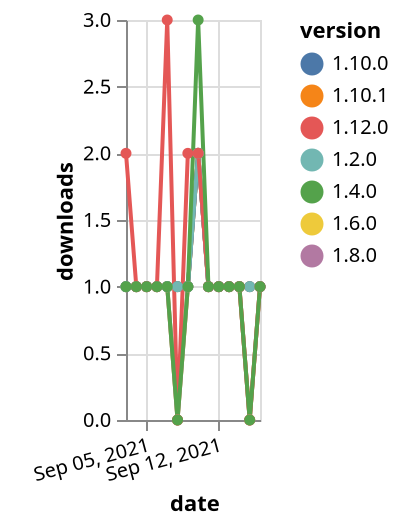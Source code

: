 {"$schema": "https://vega.github.io/schema/vega-lite/v5.json", "description": "A simple bar chart with embedded data.", "data": {"values": [{"date": "2021-09-03", "total": 202, "delta": 1, "version": "1.6.0"}, {"date": "2021-09-04", "total": 203, "delta": 1, "version": "1.6.0"}, {"date": "2021-09-05", "total": 204, "delta": 1, "version": "1.6.0"}, {"date": "2021-09-06", "total": 205, "delta": 1, "version": "1.6.0"}, {"date": "2021-09-07", "total": 206, "delta": 1, "version": "1.6.0"}, {"date": "2021-09-08", "total": 206, "delta": 0, "version": "1.6.0"}, {"date": "2021-09-09", "total": 207, "delta": 1, "version": "1.6.0"}, {"date": "2021-09-10", "total": 209, "delta": 2, "version": "1.6.0"}, {"date": "2021-09-11", "total": 210, "delta": 1, "version": "1.6.0"}, {"date": "2021-09-12", "total": 211, "delta": 1, "version": "1.6.0"}, {"date": "2021-09-13", "total": 212, "delta": 1, "version": "1.6.0"}, {"date": "2021-09-14", "total": 213, "delta": 1, "version": "1.6.0"}, {"date": "2021-09-15", "total": 213, "delta": 0, "version": "1.6.0"}, {"date": "2021-09-16", "total": 214, "delta": 1, "version": "1.6.0"}, {"date": "2021-09-03", "total": 136, "delta": 1, "version": "1.10.1"}, {"date": "2021-09-04", "total": 137, "delta": 1, "version": "1.10.1"}, {"date": "2021-09-05", "total": 138, "delta": 1, "version": "1.10.1"}, {"date": "2021-09-06", "total": 139, "delta": 1, "version": "1.10.1"}, {"date": "2021-09-07", "total": 140, "delta": 1, "version": "1.10.1"}, {"date": "2021-09-08", "total": 141, "delta": 1, "version": "1.10.1"}, {"date": "2021-09-09", "total": 142, "delta": 1, "version": "1.10.1"}, {"date": "2021-09-10", "total": 144, "delta": 2, "version": "1.10.1"}, {"date": "2021-09-11", "total": 145, "delta": 1, "version": "1.10.1"}, {"date": "2021-09-12", "total": 146, "delta": 1, "version": "1.10.1"}, {"date": "2021-09-13", "total": 147, "delta": 1, "version": "1.10.1"}, {"date": "2021-09-14", "total": 148, "delta": 1, "version": "1.10.1"}, {"date": "2021-09-15", "total": 149, "delta": 1, "version": "1.10.1"}, {"date": "2021-09-16", "total": 150, "delta": 1, "version": "1.10.1"}, {"date": "2021-09-03", "total": 169, "delta": 1, "version": "1.8.0"}, {"date": "2021-09-04", "total": 170, "delta": 1, "version": "1.8.0"}, {"date": "2021-09-05", "total": 171, "delta": 1, "version": "1.8.0"}, {"date": "2021-09-06", "total": 172, "delta": 1, "version": "1.8.0"}, {"date": "2021-09-07", "total": 173, "delta": 1, "version": "1.8.0"}, {"date": "2021-09-08", "total": 173, "delta": 0, "version": "1.8.0"}, {"date": "2021-09-09", "total": 174, "delta": 1, "version": "1.8.0"}, {"date": "2021-09-10", "total": 176, "delta": 2, "version": "1.8.0"}, {"date": "2021-09-11", "total": 177, "delta": 1, "version": "1.8.0"}, {"date": "2021-09-12", "total": 178, "delta": 1, "version": "1.8.0"}, {"date": "2021-09-13", "total": 179, "delta": 1, "version": "1.8.0"}, {"date": "2021-09-14", "total": 180, "delta": 1, "version": "1.8.0"}, {"date": "2021-09-15", "total": 180, "delta": 0, "version": "1.8.0"}, {"date": "2021-09-16", "total": 181, "delta": 1, "version": "1.8.0"}, {"date": "2021-09-03", "total": 158, "delta": 1, "version": "1.10.0"}, {"date": "2021-09-04", "total": 159, "delta": 1, "version": "1.10.0"}, {"date": "2021-09-05", "total": 160, "delta": 1, "version": "1.10.0"}, {"date": "2021-09-06", "total": 161, "delta": 1, "version": "1.10.0"}, {"date": "2021-09-07", "total": 162, "delta": 1, "version": "1.10.0"}, {"date": "2021-09-08", "total": 163, "delta": 1, "version": "1.10.0"}, {"date": "2021-09-09", "total": 164, "delta": 1, "version": "1.10.0"}, {"date": "2021-09-10", "total": 166, "delta": 2, "version": "1.10.0"}, {"date": "2021-09-11", "total": 167, "delta": 1, "version": "1.10.0"}, {"date": "2021-09-12", "total": 168, "delta": 1, "version": "1.10.0"}, {"date": "2021-09-13", "total": 169, "delta": 1, "version": "1.10.0"}, {"date": "2021-09-14", "total": 170, "delta": 1, "version": "1.10.0"}, {"date": "2021-09-15", "total": 171, "delta": 1, "version": "1.10.0"}, {"date": "2021-09-16", "total": 172, "delta": 1, "version": "1.10.0"}, {"date": "2021-09-03", "total": 253, "delta": 1, "version": "1.2.0"}, {"date": "2021-09-04", "total": 254, "delta": 1, "version": "1.2.0"}, {"date": "2021-09-05", "total": 255, "delta": 1, "version": "1.2.0"}, {"date": "2021-09-06", "total": 256, "delta": 1, "version": "1.2.0"}, {"date": "2021-09-07", "total": 257, "delta": 1, "version": "1.2.0"}, {"date": "2021-09-08", "total": 258, "delta": 1, "version": "1.2.0"}, {"date": "2021-09-09", "total": 259, "delta": 1, "version": "1.2.0"}, {"date": "2021-09-10", "total": 261, "delta": 2, "version": "1.2.0"}, {"date": "2021-09-11", "total": 262, "delta": 1, "version": "1.2.0"}, {"date": "2021-09-12", "total": 263, "delta": 1, "version": "1.2.0"}, {"date": "2021-09-13", "total": 264, "delta": 1, "version": "1.2.0"}, {"date": "2021-09-14", "total": 265, "delta": 1, "version": "1.2.0"}, {"date": "2021-09-15", "total": 266, "delta": 1, "version": "1.2.0"}, {"date": "2021-09-16", "total": 267, "delta": 1, "version": "1.2.0"}, {"date": "2021-09-03", "total": 130, "delta": 2, "version": "1.12.0"}, {"date": "2021-09-04", "total": 131, "delta": 1, "version": "1.12.0"}, {"date": "2021-09-05", "total": 132, "delta": 1, "version": "1.12.0"}, {"date": "2021-09-06", "total": 133, "delta": 1, "version": "1.12.0"}, {"date": "2021-09-07", "total": 136, "delta": 3, "version": "1.12.0"}, {"date": "2021-09-08", "total": 136, "delta": 0, "version": "1.12.0"}, {"date": "2021-09-09", "total": 138, "delta": 2, "version": "1.12.0"}, {"date": "2021-09-10", "total": 140, "delta": 2, "version": "1.12.0"}, {"date": "2021-09-11", "total": 141, "delta": 1, "version": "1.12.0"}, {"date": "2021-09-12", "total": 142, "delta": 1, "version": "1.12.0"}, {"date": "2021-09-13", "total": 143, "delta": 1, "version": "1.12.0"}, {"date": "2021-09-14", "total": 144, "delta": 1, "version": "1.12.0"}, {"date": "2021-09-15", "total": 144, "delta": 0, "version": "1.12.0"}, {"date": "2021-09-16", "total": 145, "delta": 1, "version": "1.12.0"}, {"date": "2021-09-03", "total": 389, "delta": 1, "version": "1.4.0"}, {"date": "2021-09-04", "total": 390, "delta": 1, "version": "1.4.0"}, {"date": "2021-09-05", "total": 391, "delta": 1, "version": "1.4.0"}, {"date": "2021-09-06", "total": 392, "delta": 1, "version": "1.4.0"}, {"date": "2021-09-07", "total": 393, "delta": 1, "version": "1.4.0"}, {"date": "2021-09-08", "total": 393, "delta": 0, "version": "1.4.0"}, {"date": "2021-09-09", "total": 394, "delta": 1, "version": "1.4.0"}, {"date": "2021-09-10", "total": 397, "delta": 3, "version": "1.4.0"}, {"date": "2021-09-11", "total": 398, "delta": 1, "version": "1.4.0"}, {"date": "2021-09-12", "total": 399, "delta": 1, "version": "1.4.0"}, {"date": "2021-09-13", "total": 400, "delta": 1, "version": "1.4.0"}, {"date": "2021-09-14", "total": 401, "delta": 1, "version": "1.4.0"}, {"date": "2021-09-15", "total": 401, "delta": 0, "version": "1.4.0"}, {"date": "2021-09-16", "total": 402, "delta": 1, "version": "1.4.0"}]}, "width": "container", "mark": {"type": "line", "point": {"filled": true}}, "encoding": {"x": {"field": "date", "type": "temporal", "timeUnit": "yearmonthdate", "title": "date", "axis": {"labelAngle": -15}}, "y": {"field": "delta", "type": "quantitative", "title": "downloads"}, "color": {"field": "version", "type": "nominal"}, "tooltip": {"field": "delta"}}}